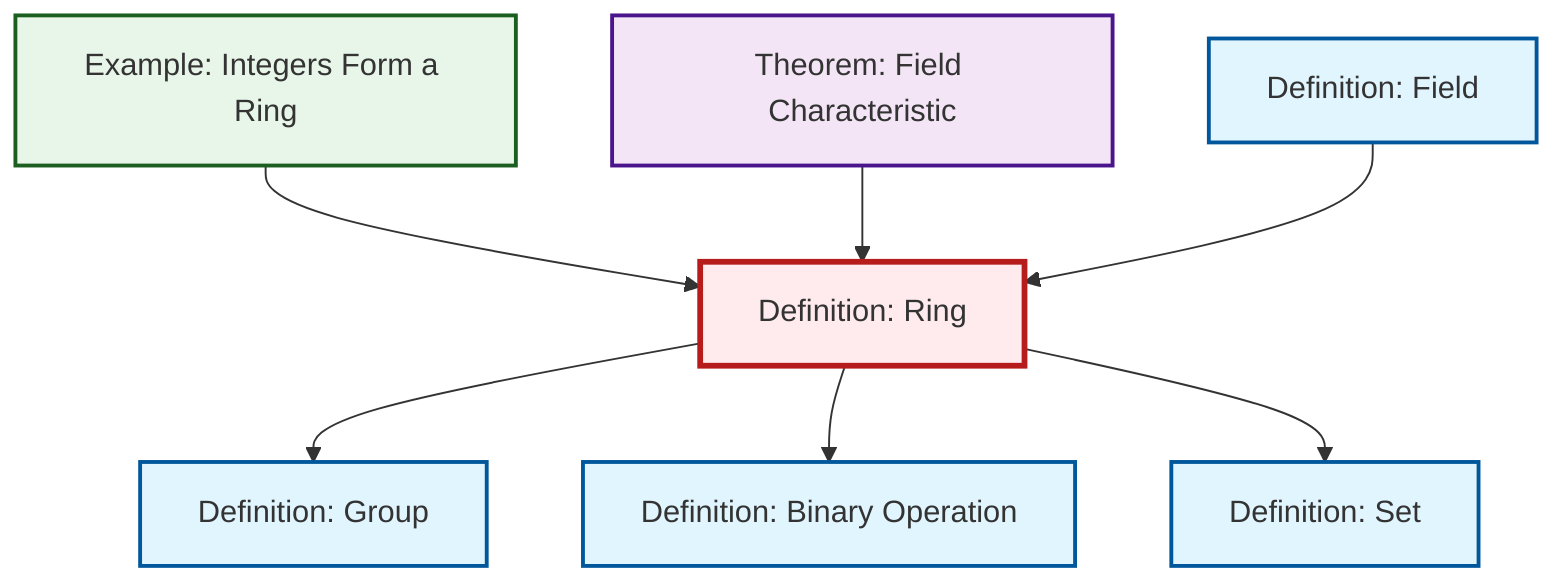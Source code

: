 graph TD
    classDef definition fill:#e1f5fe,stroke:#01579b,stroke-width:2px
    classDef theorem fill:#f3e5f5,stroke:#4a148c,stroke-width:2px
    classDef axiom fill:#fff3e0,stroke:#e65100,stroke-width:2px
    classDef example fill:#e8f5e9,stroke:#1b5e20,stroke-width:2px
    classDef current fill:#ffebee,stroke:#b71c1c,stroke-width:3px
    def-group["Definition: Group"]:::definition
    def-ring["Definition: Ring"]:::definition
    def-binary-operation["Definition: Binary Operation"]:::definition
    thm-field-characteristic["Theorem: Field Characteristic"]:::theorem
    ex-integers-ring["Example: Integers Form a Ring"]:::example
    def-set["Definition: Set"]:::definition
    def-field["Definition: Field"]:::definition
    def-ring --> def-group
    ex-integers-ring --> def-ring
    def-ring --> def-binary-operation
    thm-field-characteristic --> def-ring
    def-ring --> def-set
    def-field --> def-ring
    class def-ring current
